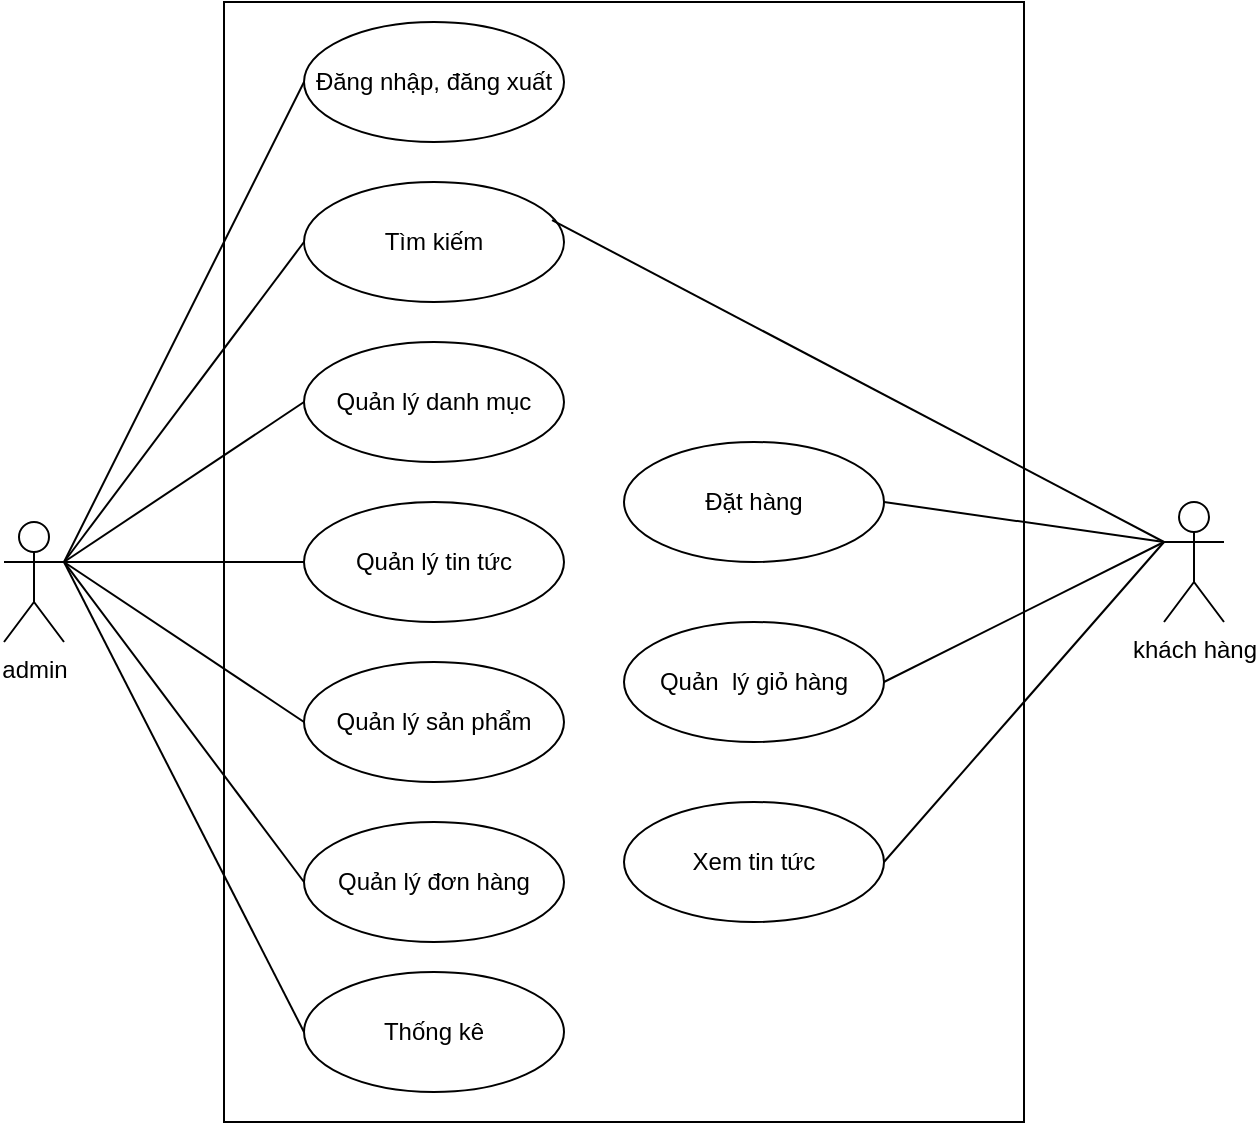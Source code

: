 <mxfile version="21.5.0" type="device">
  <diagram name="Trang-1" id="nlsrXPi6w8q5ogPkciGM">
    <mxGraphModel dx="1674" dy="756" grid="1" gridSize="10" guides="1" tooltips="1" connect="1" arrows="1" fold="1" page="1" pageScale="1" pageWidth="827" pageHeight="1169" math="0" shadow="0">
      <root>
        <mxCell id="0" />
        <mxCell id="1" parent="0" />
        <mxCell id="BA5M-CsOHM_7Ew7K0GmK-1" value="" style="rounded=0;whiteSpace=wrap;html=1;" parent="1" vertex="1">
          <mxGeometry x="200" y="40" width="400" height="560" as="geometry" />
        </mxCell>
        <mxCell id="BA5M-CsOHM_7Ew7K0GmK-2" value="admin" style="shape=umlActor;verticalLabelPosition=bottom;verticalAlign=top;html=1;outlineConnect=0;" parent="1" vertex="1">
          <mxGeometry x="90" y="300" width="30" height="60" as="geometry" />
        </mxCell>
        <mxCell id="BA5M-CsOHM_7Ew7K0GmK-3" value="khách hàng" style="shape=umlActor;verticalLabelPosition=bottom;verticalAlign=top;html=1;outlineConnect=0;" parent="1" vertex="1">
          <mxGeometry x="670" y="290" width="30" height="60" as="geometry" />
        </mxCell>
        <mxCell id="BA5M-CsOHM_7Ew7K0GmK-6" value="Thống kê" style="ellipse;whiteSpace=wrap;html=1;" parent="1" vertex="1">
          <mxGeometry x="240" y="525" width="130" height="60" as="geometry" />
        </mxCell>
        <mxCell id="BA5M-CsOHM_7Ew7K0GmK-7" value="Quản lý đơn hàng" style="ellipse;whiteSpace=wrap;html=1;" parent="1" vertex="1">
          <mxGeometry x="240" y="450" width="130" height="60" as="geometry" />
        </mxCell>
        <mxCell id="BA5M-CsOHM_7Ew7K0GmK-8" value="Quản lý sản phẩm" style="ellipse;whiteSpace=wrap;html=1;" parent="1" vertex="1">
          <mxGeometry x="240" y="370" width="130" height="60" as="geometry" />
        </mxCell>
        <mxCell id="BA5M-CsOHM_7Ew7K0GmK-9" value="Tìm kiếm" style="ellipse;whiteSpace=wrap;html=1;" parent="1" vertex="1">
          <mxGeometry x="240" y="130" width="130" height="60" as="geometry" />
        </mxCell>
        <mxCell id="BA5M-CsOHM_7Ew7K0GmK-10" value="Đăng nhập, đăng xuất" style="ellipse;whiteSpace=wrap;html=1;" parent="1" vertex="1">
          <mxGeometry x="240" y="50" width="130" height="60" as="geometry" />
        </mxCell>
        <mxCell id="BA5M-CsOHM_7Ew7K0GmK-11" value="Quản lý danh mục" style="ellipse;whiteSpace=wrap;html=1;" parent="1" vertex="1">
          <mxGeometry x="240" y="210" width="130" height="60" as="geometry" />
        </mxCell>
        <mxCell id="QbvUyKfhKSywMBEnqIwp-1" value="Đặt hàng" style="ellipse;whiteSpace=wrap;html=1;" parent="1" vertex="1">
          <mxGeometry x="400" y="260" width="130" height="60" as="geometry" />
        </mxCell>
        <mxCell id="QbvUyKfhKSywMBEnqIwp-2" value="Quản&amp;nbsp; lý giỏ hàng" style="ellipse;whiteSpace=wrap;html=1;" parent="1" vertex="1">
          <mxGeometry x="400" y="350" width="130" height="60" as="geometry" />
        </mxCell>
        <mxCell id="QbvUyKfhKSywMBEnqIwp-3" value="Quản lý tin tức" style="ellipse;whiteSpace=wrap;html=1;" parent="1" vertex="1">
          <mxGeometry x="240" y="290" width="130" height="60" as="geometry" />
        </mxCell>
        <mxCell id="QbvUyKfhKSywMBEnqIwp-5" value="Xem tin tức" style="ellipse;whiteSpace=wrap;html=1;" parent="1" vertex="1">
          <mxGeometry x="400" y="440" width="130" height="60" as="geometry" />
        </mxCell>
        <mxCell id="QbvUyKfhKSywMBEnqIwp-6" value="" style="endArrow=none;html=1;rounded=0;entryX=0;entryY=0.5;entryDx=0;entryDy=0;" parent="1" target="BA5M-CsOHM_7Ew7K0GmK-10" edge="1">
          <mxGeometry width="50" height="50" relative="1" as="geometry">
            <mxPoint x="120" y="320" as="sourcePoint" />
            <mxPoint x="170" y="270" as="targetPoint" />
          </mxGeometry>
        </mxCell>
        <mxCell id="QbvUyKfhKSywMBEnqIwp-7" value="" style="endArrow=none;html=1;rounded=0;entryX=0;entryY=0.5;entryDx=0;entryDy=0;" parent="1" target="BA5M-CsOHM_7Ew7K0GmK-9" edge="1">
          <mxGeometry width="50" height="50" relative="1" as="geometry">
            <mxPoint x="120" y="320" as="sourcePoint" />
            <mxPoint x="250" y="90" as="targetPoint" />
          </mxGeometry>
        </mxCell>
        <mxCell id="QbvUyKfhKSywMBEnqIwp-8" value="" style="endArrow=none;html=1;rounded=0;entryX=0;entryY=0.5;entryDx=0;entryDy=0;" parent="1" target="BA5M-CsOHM_7Ew7K0GmK-11" edge="1">
          <mxGeometry width="50" height="50" relative="1" as="geometry">
            <mxPoint x="120" y="320" as="sourcePoint" />
            <mxPoint x="250" y="170" as="targetPoint" />
          </mxGeometry>
        </mxCell>
        <mxCell id="QbvUyKfhKSywMBEnqIwp-9" value="" style="endArrow=none;html=1;rounded=0;entryX=0;entryY=0.5;entryDx=0;entryDy=0;" parent="1" target="QbvUyKfhKSywMBEnqIwp-3" edge="1">
          <mxGeometry width="50" height="50" relative="1" as="geometry">
            <mxPoint x="120" y="320" as="sourcePoint" />
            <mxPoint x="250" y="250" as="targetPoint" />
          </mxGeometry>
        </mxCell>
        <mxCell id="QbvUyKfhKSywMBEnqIwp-10" value="" style="endArrow=none;html=1;rounded=0;entryX=0;entryY=0.5;entryDx=0;entryDy=0;" parent="1" target="BA5M-CsOHM_7Ew7K0GmK-8" edge="1">
          <mxGeometry width="50" height="50" relative="1" as="geometry">
            <mxPoint x="120" y="320" as="sourcePoint" />
            <mxPoint x="250" y="330" as="targetPoint" />
          </mxGeometry>
        </mxCell>
        <mxCell id="QbvUyKfhKSywMBEnqIwp-11" value="" style="endArrow=none;html=1;rounded=0;entryX=0;entryY=0.5;entryDx=0;entryDy=0;exitX=1;exitY=0.333;exitDx=0;exitDy=0;exitPerimeter=0;" parent="1" source="BA5M-CsOHM_7Ew7K0GmK-2" target="BA5M-CsOHM_7Ew7K0GmK-7" edge="1">
          <mxGeometry width="50" height="50" relative="1" as="geometry">
            <mxPoint x="130" y="330" as="sourcePoint" />
            <mxPoint x="250" y="410" as="targetPoint" />
          </mxGeometry>
        </mxCell>
        <mxCell id="QbvUyKfhKSywMBEnqIwp-12" value="" style="endArrow=none;html=1;rounded=0;entryX=0;entryY=0.5;entryDx=0;entryDy=0;exitX=1;exitY=0.333;exitDx=0;exitDy=0;exitPerimeter=0;" parent="1" source="BA5M-CsOHM_7Ew7K0GmK-2" target="BA5M-CsOHM_7Ew7K0GmK-6" edge="1">
          <mxGeometry width="50" height="50" relative="1" as="geometry">
            <mxPoint x="130" y="330" as="sourcePoint" />
            <mxPoint x="250" y="490" as="targetPoint" />
          </mxGeometry>
        </mxCell>
        <mxCell id="QbvUyKfhKSywMBEnqIwp-13" value="" style="endArrow=none;html=1;rounded=0;exitX=1;exitY=0.5;exitDx=0;exitDy=0;" parent="1" edge="1" source="QbvUyKfhKSywMBEnqIwp-1">
          <mxGeometry width="50" height="50" relative="1" as="geometry">
            <mxPoint x="570" y="220" as="sourcePoint" />
            <mxPoint x="670" y="310" as="targetPoint" />
          </mxGeometry>
        </mxCell>
        <mxCell id="QbvUyKfhKSywMBEnqIwp-14" value="" style="endArrow=none;html=1;rounded=0;exitX=1;exitY=0.5;exitDx=0;exitDy=0;" parent="1" source="QbvUyKfhKSywMBEnqIwp-2" edge="1">
          <mxGeometry width="50" height="50" relative="1" as="geometry">
            <mxPoint x="580" y="230" as="sourcePoint" />
            <mxPoint x="670" y="310" as="targetPoint" />
          </mxGeometry>
        </mxCell>
        <mxCell id="QbvUyKfhKSywMBEnqIwp-15" value="" style="endArrow=none;html=1;rounded=0;exitX=1;exitY=0.5;exitDx=0;exitDy=0;" parent="1" source="QbvUyKfhKSywMBEnqIwp-5" edge="1">
          <mxGeometry width="50" height="50" relative="1" as="geometry">
            <mxPoint x="580" y="320" as="sourcePoint" />
            <mxPoint x="670" y="310" as="targetPoint" />
          </mxGeometry>
        </mxCell>
        <mxCell id="yW9TaaEeI7zacMKeXZjA-1" value="" style="endArrow=none;html=1;rounded=0;exitX=0.954;exitY=0.317;exitDx=0;exitDy=0;exitPerimeter=0;" edge="1" parent="1" source="BA5M-CsOHM_7Ew7K0GmK-9">
          <mxGeometry width="50" height="50" relative="1" as="geometry">
            <mxPoint x="580" y="280" as="sourcePoint" />
            <mxPoint x="670" y="310" as="targetPoint" />
          </mxGeometry>
        </mxCell>
      </root>
    </mxGraphModel>
  </diagram>
</mxfile>
